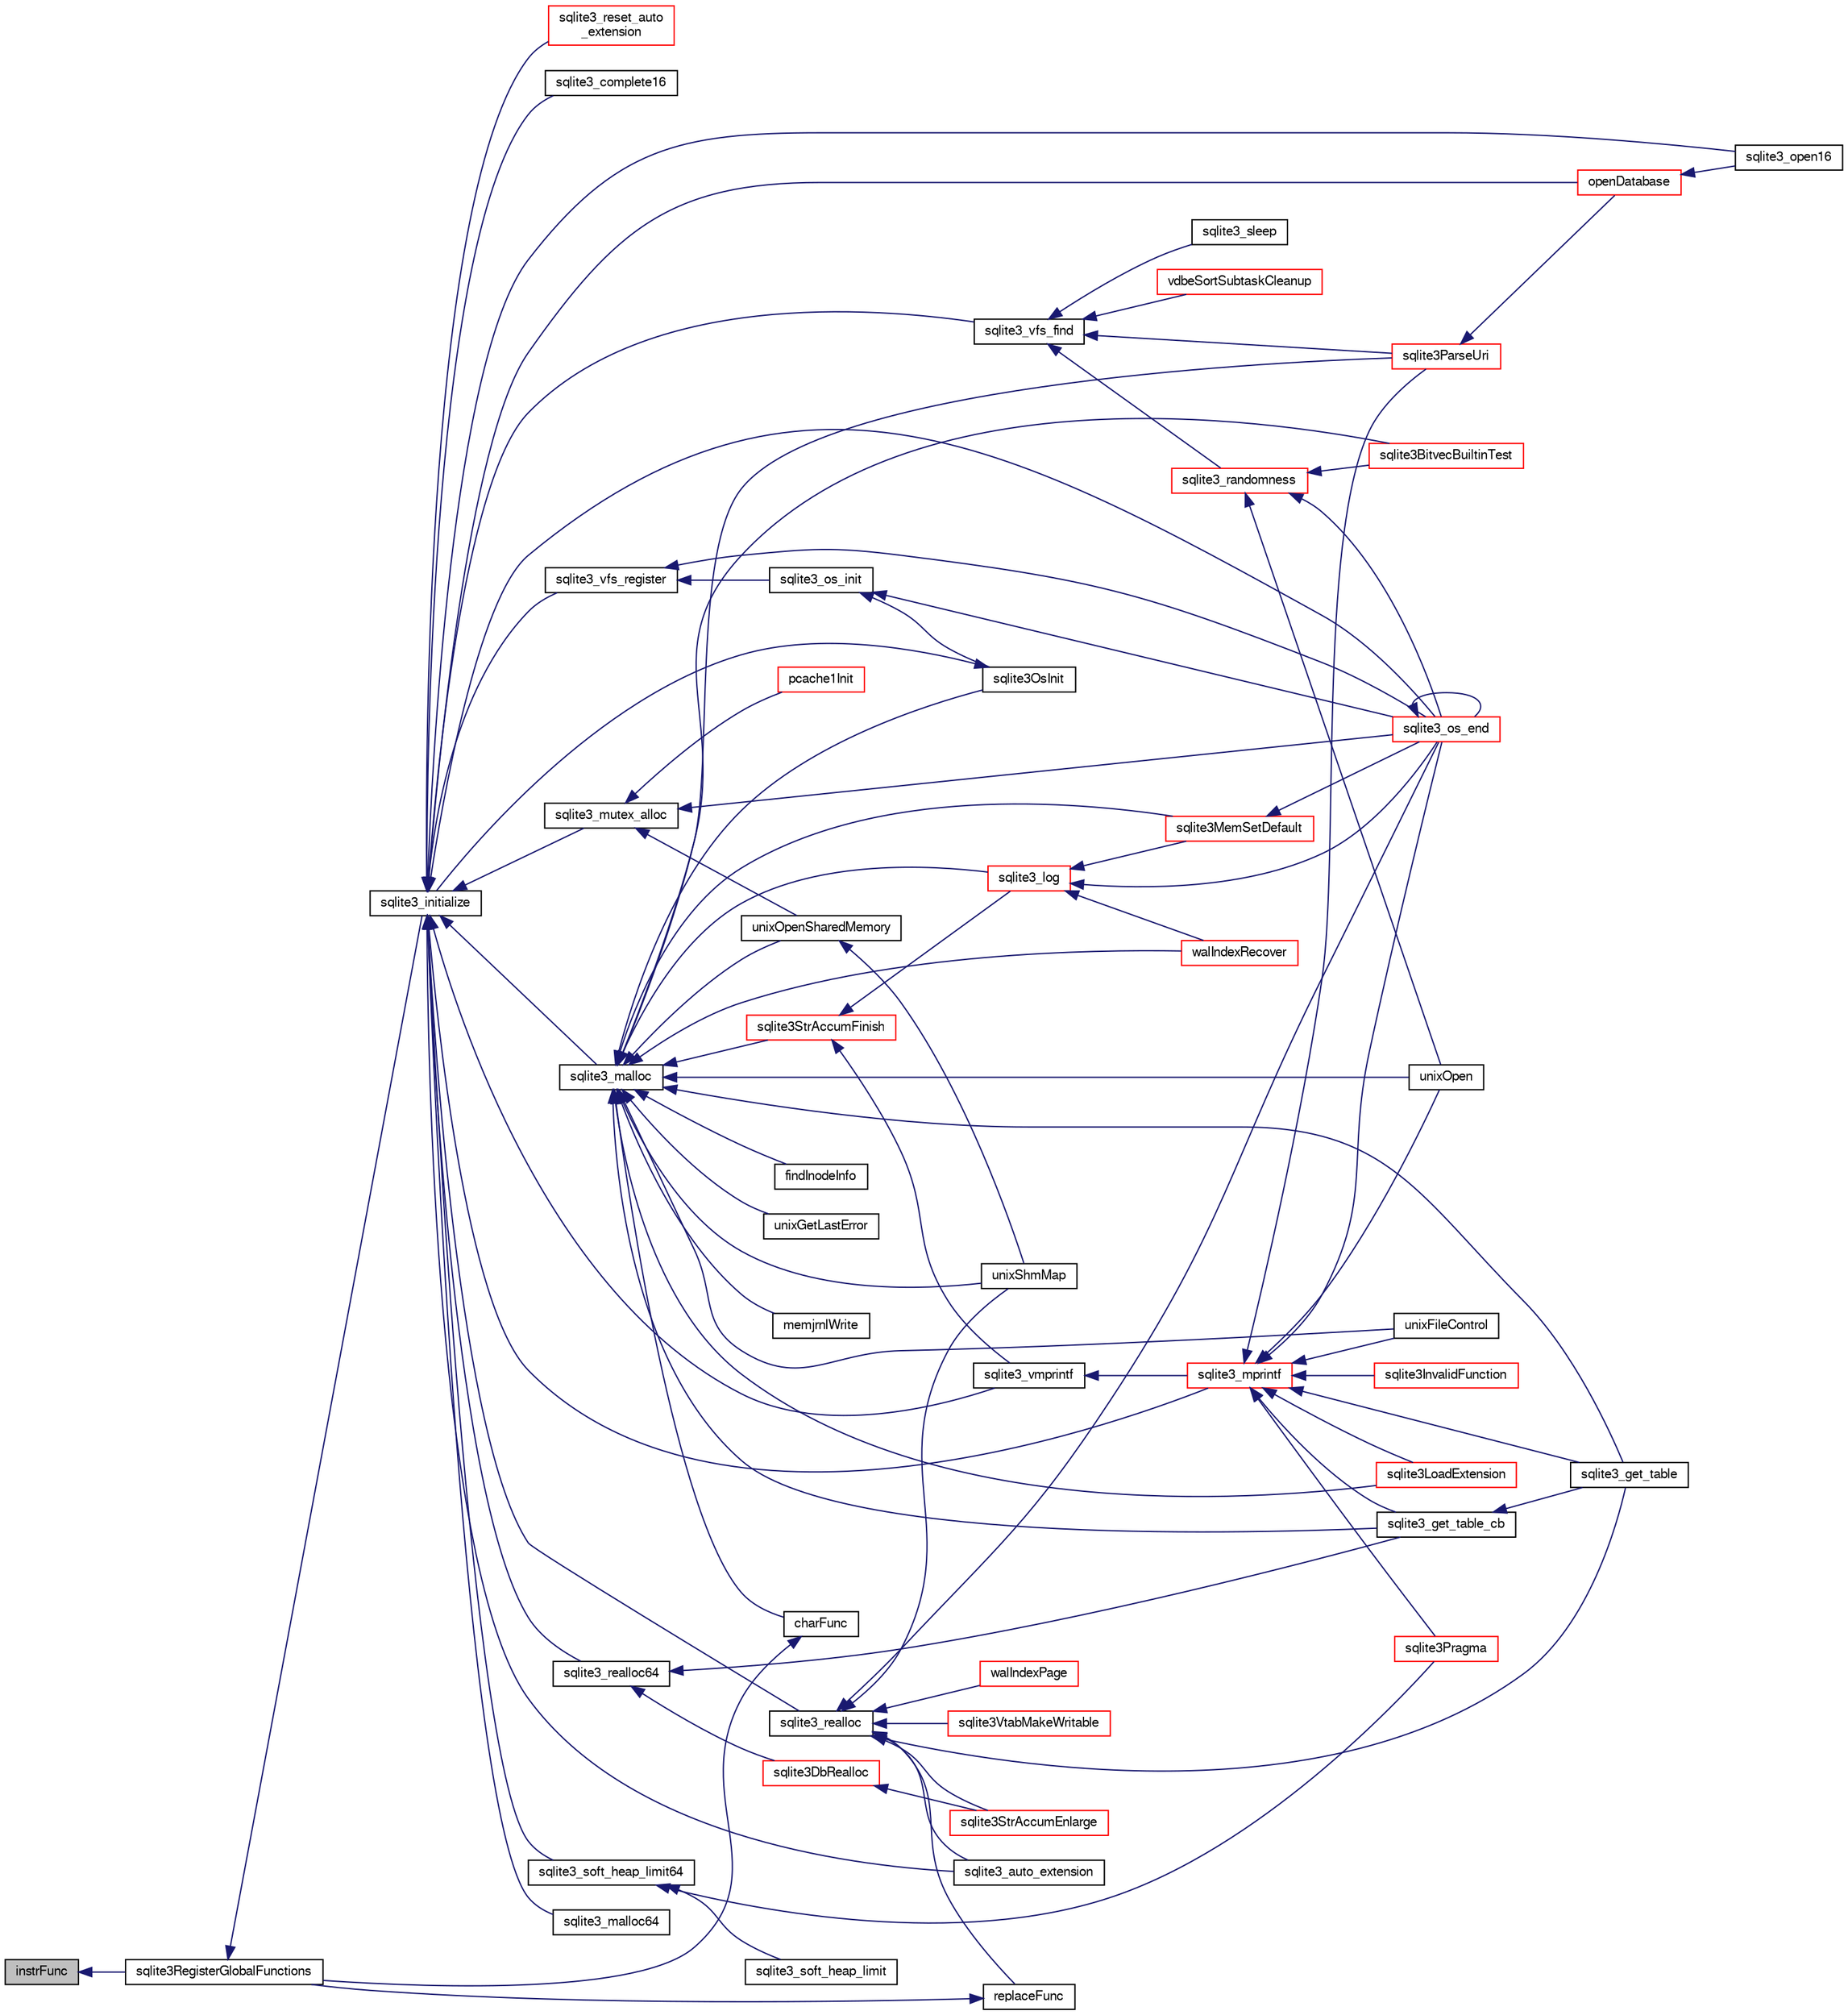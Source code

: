 digraph "instrFunc"
{
  edge [fontname="FreeSans",fontsize="10",labelfontname="FreeSans",labelfontsize="10"];
  node [fontname="FreeSans",fontsize="10",shape=record];
  rankdir="LR";
  Node142021 [label="instrFunc",height=0.2,width=0.4,color="black", fillcolor="grey75", style="filled", fontcolor="black"];
  Node142021 -> Node142022 [dir="back",color="midnightblue",fontsize="10",style="solid",fontname="FreeSans"];
  Node142022 [label="sqlite3RegisterGlobalFunctions",height=0.2,width=0.4,color="black", fillcolor="white", style="filled",URL="$sqlite3_8c.html#a9f75bd111010f29e1b8d74344473c4ec"];
  Node142022 -> Node142023 [dir="back",color="midnightblue",fontsize="10",style="solid",fontname="FreeSans"];
  Node142023 [label="sqlite3_initialize",height=0.2,width=0.4,color="black", fillcolor="white", style="filled",URL="$sqlite3_8h.html#ab0c0ee2d5d4cf8b28e9572296a8861df"];
  Node142023 -> Node142024 [dir="back",color="midnightblue",fontsize="10",style="solid",fontname="FreeSans"];
  Node142024 [label="sqlite3_vfs_find",height=0.2,width=0.4,color="black", fillcolor="white", style="filled",URL="$sqlite3_8h.html#ac201a26de3dfa1d6deb8069eb8d95627"];
  Node142024 -> Node142025 [dir="back",color="midnightblue",fontsize="10",style="solid",fontname="FreeSans"];
  Node142025 [label="sqlite3_randomness",height=0.2,width=0.4,color="red", fillcolor="white", style="filled",URL="$sqlite3_8h.html#aa452ad88657d4606e137b09c4e9315c7"];
  Node142025 -> Node142029 [dir="back",color="midnightblue",fontsize="10",style="solid",fontname="FreeSans"];
  Node142029 [label="unixOpen",height=0.2,width=0.4,color="black", fillcolor="white", style="filled",URL="$sqlite3_8c.html#a8ed5efc47b6e14f7805cd1bb9b215775"];
  Node142025 -> Node142030 [dir="back",color="midnightblue",fontsize="10",style="solid",fontname="FreeSans"];
  Node142030 [label="sqlite3_os_end",height=0.2,width=0.4,color="red", fillcolor="white", style="filled",URL="$sqlite3_8h.html#a2288c95881ecca13d994e42b6a958906"];
  Node142030 -> Node142030 [dir="back",color="midnightblue",fontsize="10",style="solid",fontname="FreeSans"];
  Node142025 -> Node142032 [dir="back",color="midnightblue",fontsize="10",style="solid",fontname="FreeSans"];
  Node142032 [label="sqlite3BitvecBuiltinTest",height=0.2,width=0.4,color="red", fillcolor="white", style="filled",URL="$sqlite3_8c.html#a9b4e3e921ce1ede6f10a9106c034ff9b"];
  Node142024 -> Node142428 [dir="back",color="midnightblue",fontsize="10",style="solid",fontname="FreeSans"];
  Node142428 [label="vdbeSortSubtaskCleanup",height=0.2,width=0.4,color="red", fillcolor="white", style="filled",URL="$sqlite3_8c.html#abc8ce4c3ef58cc10f5b27642aab32b30"];
  Node142024 -> Node142431 [dir="back",color="midnightblue",fontsize="10",style="solid",fontname="FreeSans"];
  Node142431 [label="sqlite3ParseUri",height=0.2,width=0.4,color="red", fillcolor="white", style="filled",URL="$sqlite3_8c.html#aaa912f29a67460d8b2186c97056e8767"];
  Node142431 -> Node142274 [dir="back",color="midnightblue",fontsize="10",style="solid",fontname="FreeSans"];
  Node142274 [label="openDatabase",height=0.2,width=0.4,color="red", fillcolor="white", style="filled",URL="$sqlite3_8c.html#a6a9c3bc3a64234e863413f41db473758"];
  Node142274 -> Node142277 [dir="back",color="midnightblue",fontsize="10",style="solid",fontname="FreeSans"];
  Node142277 [label="sqlite3_open16",height=0.2,width=0.4,color="black", fillcolor="white", style="filled",URL="$sqlite3_8h.html#adbc401bb96713f32e553db32f6f3ca33"];
  Node142024 -> Node142432 [dir="back",color="midnightblue",fontsize="10",style="solid",fontname="FreeSans"];
  Node142432 [label="sqlite3_sleep",height=0.2,width=0.4,color="black", fillcolor="white", style="filled",URL="$sqlite3_8h.html#ad0c133ddbbecb6433f3c6ebef8966efa"];
  Node142023 -> Node142433 [dir="back",color="midnightblue",fontsize="10",style="solid",fontname="FreeSans"];
  Node142433 [label="sqlite3_vfs_register",height=0.2,width=0.4,color="black", fillcolor="white", style="filled",URL="$sqlite3_8h.html#a7184b289ccd4c4c7200589137d88c4ae"];
  Node142433 -> Node142434 [dir="back",color="midnightblue",fontsize="10",style="solid",fontname="FreeSans"];
  Node142434 [label="sqlite3_os_init",height=0.2,width=0.4,color="black", fillcolor="white", style="filled",URL="$sqlite3_8h.html#acebc2290d00a32d3afe2361f2979038b"];
  Node142434 -> Node142435 [dir="back",color="midnightblue",fontsize="10",style="solid",fontname="FreeSans"];
  Node142435 [label="sqlite3OsInit",height=0.2,width=0.4,color="black", fillcolor="white", style="filled",URL="$sqlite3_8c.html#afeaa886fe1ca086a30fd278b1d069762"];
  Node142435 -> Node142023 [dir="back",color="midnightblue",fontsize="10",style="solid",fontname="FreeSans"];
  Node142434 -> Node142030 [dir="back",color="midnightblue",fontsize="10",style="solid",fontname="FreeSans"];
  Node142433 -> Node142030 [dir="back",color="midnightblue",fontsize="10",style="solid",fontname="FreeSans"];
  Node142023 -> Node142436 [dir="back",color="midnightblue",fontsize="10",style="solid",fontname="FreeSans"];
  Node142436 [label="sqlite3_mutex_alloc",height=0.2,width=0.4,color="black", fillcolor="white", style="filled",URL="$sqlite3_8h.html#aa3f89418cd18e99596435c958b29b650"];
  Node142436 -> Node142437 [dir="back",color="midnightblue",fontsize="10",style="solid",fontname="FreeSans"];
  Node142437 [label="unixOpenSharedMemory",height=0.2,width=0.4,color="black", fillcolor="white", style="filled",URL="$sqlite3_8c.html#a30775afa2e08ca6ddc7853326afed7c7"];
  Node142437 -> Node142438 [dir="back",color="midnightblue",fontsize="10",style="solid",fontname="FreeSans"];
  Node142438 [label="unixShmMap",height=0.2,width=0.4,color="black", fillcolor="white", style="filled",URL="$sqlite3_8c.html#aeaa77f0ab08a4f4ee5f86e8c9727e974"];
  Node142436 -> Node142030 [dir="back",color="midnightblue",fontsize="10",style="solid",fontname="FreeSans"];
  Node142436 -> Node142439 [dir="back",color="midnightblue",fontsize="10",style="solid",fontname="FreeSans"];
  Node142439 [label="pcache1Init",height=0.2,width=0.4,color="red", fillcolor="white", style="filled",URL="$sqlite3_8c.html#a05e9c1daf3dd812db1d769b69b20e069"];
  Node142023 -> Node142509 [dir="back",color="midnightblue",fontsize="10",style="solid",fontname="FreeSans"];
  Node142509 [label="sqlite3_soft_heap_limit64",height=0.2,width=0.4,color="black", fillcolor="white", style="filled",URL="$sqlite3_8h.html#ab37b3a4d1652e3acb2c43d1252e6b852"];
  Node142509 -> Node142510 [dir="back",color="midnightblue",fontsize="10",style="solid",fontname="FreeSans"];
  Node142510 [label="sqlite3_soft_heap_limit",height=0.2,width=0.4,color="black", fillcolor="white", style="filled",URL="$sqlite3_8h.html#a18c3472581de3072201723e798524fdc"];
  Node142509 -> Node142117 [dir="back",color="midnightblue",fontsize="10",style="solid",fontname="FreeSans"];
  Node142117 [label="sqlite3Pragma",height=0.2,width=0.4,color="red", fillcolor="white", style="filled",URL="$sqlite3_8c.html#a111391370f58f8e6a6eca51fd34d62ed"];
  Node142023 -> Node142511 [dir="back",color="midnightblue",fontsize="10",style="solid",fontname="FreeSans"];
  Node142511 [label="sqlite3_malloc",height=0.2,width=0.4,color="black", fillcolor="white", style="filled",URL="$sqlite3_8h.html#a510e31845345737f17d86ce0b2328356"];
  Node142511 -> Node142435 [dir="back",color="midnightblue",fontsize="10",style="solid",fontname="FreeSans"];
  Node142511 -> Node142507 [dir="back",color="midnightblue",fontsize="10",style="solid",fontname="FreeSans"];
  Node142507 [label="sqlite3MemSetDefault",height=0.2,width=0.4,color="red", fillcolor="white", style="filled",URL="$sqlite3_8c.html#a162fbfd727e92c5f8f72625b5ff62549"];
  Node142507 -> Node142030 [dir="back",color="midnightblue",fontsize="10",style="solid",fontname="FreeSans"];
  Node142511 -> Node142512 [dir="back",color="midnightblue",fontsize="10",style="solid",fontname="FreeSans"];
  Node142512 [label="sqlite3StrAccumFinish",height=0.2,width=0.4,color="red", fillcolor="white", style="filled",URL="$sqlite3_8c.html#adb7f26b10ac1b847db6f000ef4c2e2ba"];
  Node142512 -> Node142586 [dir="back",color="midnightblue",fontsize="10",style="solid",fontname="FreeSans"];
  Node142586 [label="sqlite3_vmprintf",height=0.2,width=0.4,color="black", fillcolor="white", style="filled",URL="$sqlite3_8h.html#ac240de67ddf003828f16a6d9dd3fa3ca"];
  Node142586 -> Node142587 [dir="back",color="midnightblue",fontsize="10",style="solid",fontname="FreeSans"];
  Node142587 [label="sqlite3_mprintf",height=0.2,width=0.4,color="red", fillcolor="white", style="filled",URL="$sqlite3_8h.html#a9533933e57f7ccbb48c32041ce3a8862"];
  Node142587 -> Node142028 [dir="back",color="midnightblue",fontsize="10",style="solid",fontname="FreeSans"];
  Node142028 [label="unixFileControl",height=0.2,width=0.4,color="black", fillcolor="white", style="filled",URL="$sqlite3_8c.html#ad71f213fa385cc58f307cefd953c03ae"];
  Node142587 -> Node142029 [dir="back",color="midnightblue",fontsize="10",style="solid",fontname="FreeSans"];
  Node142587 -> Node142030 [dir="back",color="midnightblue",fontsize="10",style="solid",fontname="FreeSans"];
  Node142587 -> Node142588 [dir="back",color="midnightblue",fontsize="10",style="solid",fontname="FreeSans"];
  Node142588 [label="sqlite3InvalidFunction",height=0.2,width=0.4,color="red", fillcolor="white", style="filled",URL="$sqlite3_8c.html#af6025be1f4733eabe60702a187c97da9"];
  Node142587 -> Node142590 [dir="back",color="midnightblue",fontsize="10",style="solid",fontname="FreeSans"];
  Node142590 [label="sqlite3LoadExtension",height=0.2,width=0.4,color="red", fillcolor="white", style="filled",URL="$sqlite3_8c.html#a3b46232455de4779a67c63b2c9004245"];
  Node142587 -> Node142117 [dir="back",color="midnightblue",fontsize="10",style="solid",fontname="FreeSans"];
  Node142587 -> Node142593 [dir="back",color="midnightblue",fontsize="10",style="solid",fontname="FreeSans"];
  Node142593 [label="sqlite3_get_table_cb",height=0.2,width=0.4,color="black", fillcolor="white", style="filled",URL="$sqlite3_8c.html#a1dbaba1b543953c0dade97357c5866b1"];
  Node142593 -> Node142233 [dir="back",color="midnightblue",fontsize="10",style="solid",fontname="FreeSans"];
  Node142233 [label="sqlite3_get_table",height=0.2,width=0.4,color="black", fillcolor="white", style="filled",URL="$sqlite3_8h.html#a5effeac4e12df57beaa35c5be1f61579"];
  Node142587 -> Node142233 [dir="back",color="midnightblue",fontsize="10",style="solid",fontname="FreeSans"];
  Node142587 -> Node142431 [dir="back",color="midnightblue",fontsize="10",style="solid",fontname="FreeSans"];
  Node142512 -> Node142696 [dir="back",color="midnightblue",fontsize="10",style="solid",fontname="FreeSans"];
  Node142696 [label="sqlite3_log",height=0.2,width=0.4,color="red", fillcolor="white", style="filled",URL="$sqlite3_8h.html#a298c9699bf9c143662c6b1fec4b2dc3b"];
  Node142696 -> Node142507 [dir="back",color="midnightblue",fontsize="10",style="solid",fontname="FreeSans"];
  Node142696 -> Node142030 [dir="back",color="midnightblue",fontsize="10",style="solid",fontname="FreeSans"];
  Node142696 -> Node142625 [dir="back",color="midnightblue",fontsize="10",style="solid",fontname="FreeSans"];
  Node142625 [label="walIndexRecover",height=0.2,width=0.4,color="red", fillcolor="white", style="filled",URL="$sqlite3_8c.html#ab4ee99f3710323acbeb6c495dd18d205"];
  Node142511 -> Node142696 [dir="back",color="midnightblue",fontsize="10",style="solid",fontname="FreeSans"];
  Node142511 -> Node142775 [dir="back",color="midnightblue",fontsize="10",style="solid",fontname="FreeSans"];
  Node142775 [label="findInodeInfo",height=0.2,width=0.4,color="black", fillcolor="white", style="filled",URL="$sqlite3_8c.html#ac92c39062e69a79c4a62dfd55242c782"];
  Node142511 -> Node142028 [dir="back",color="midnightblue",fontsize="10",style="solid",fontname="FreeSans"];
  Node142511 -> Node142437 [dir="back",color="midnightblue",fontsize="10",style="solid",fontname="FreeSans"];
  Node142511 -> Node142438 [dir="back",color="midnightblue",fontsize="10",style="solid",fontname="FreeSans"];
  Node142511 -> Node142029 [dir="back",color="midnightblue",fontsize="10",style="solid",fontname="FreeSans"];
  Node142511 -> Node142608 [dir="back",color="midnightblue",fontsize="10",style="solid",fontname="FreeSans"];
  Node142608 [label="unixGetLastError",height=0.2,width=0.4,color="black", fillcolor="white", style="filled",URL="$sqlite3_8c.html#aed1e42f49d74b419c3c85b559dd61240"];
  Node142511 -> Node142032 [dir="back",color="midnightblue",fontsize="10",style="solid",fontname="FreeSans"];
  Node142511 -> Node142625 [dir="back",color="midnightblue",fontsize="10",style="solid",fontname="FreeSans"];
  Node142511 -> Node142776 [dir="back",color="midnightblue",fontsize="10",style="solid",fontname="FreeSans"];
  Node142776 [label="memjrnlWrite",height=0.2,width=0.4,color="black", fillcolor="white", style="filled",URL="$sqlite3_8c.html#af8bd7d5d7eafce5542f8de300a120c47"];
  Node142511 -> Node142777 [dir="back",color="midnightblue",fontsize="10",style="solid",fontname="FreeSans"];
  Node142777 [label="charFunc",height=0.2,width=0.4,color="black", fillcolor="white", style="filled",URL="$sqlite3_8c.html#ab9b72ce47fcea3c3b92e816435a0fd91"];
  Node142777 -> Node142022 [dir="back",color="midnightblue",fontsize="10",style="solid",fontname="FreeSans"];
  Node142511 -> Node142590 [dir="back",color="midnightblue",fontsize="10",style="solid",fontname="FreeSans"];
  Node142511 -> Node142593 [dir="back",color="midnightblue",fontsize="10",style="solid",fontname="FreeSans"];
  Node142511 -> Node142233 [dir="back",color="midnightblue",fontsize="10",style="solid",fontname="FreeSans"];
  Node142511 -> Node142431 [dir="back",color="midnightblue",fontsize="10",style="solid",fontname="FreeSans"];
  Node142023 -> Node142778 [dir="back",color="midnightblue",fontsize="10",style="solid",fontname="FreeSans"];
  Node142778 [label="sqlite3_malloc64",height=0.2,width=0.4,color="black", fillcolor="white", style="filled",URL="$sqlite3_8h.html#a12b7ee85e539ea28c130c5c75b96a82a"];
  Node142023 -> Node142779 [dir="back",color="midnightblue",fontsize="10",style="solid",fontname="FreeSans"];
  Node142779 [label="sqlite3_realloc",height=0.2,width=0.4,color="black", fillcolor="white", style="filled",URL="$sqlite3_8h.html#a627f0eeface58024ef47403d8cc76b35"];
  Node142779 -> Node142780 [dir="back",color="midnightblue",fontsize="10",style="solid",fontname="FreeSans"];
  Node142780 [label="sqlite3StrAccumEnlarge",height=0.2,width=0.4,color="red", fillcolor="white", style="filled",URL="$sqlite3_8c.html#a38976500a97c69d65086eeccca82dd96"];
  Node142779 -> Node142438 [dir="back",color="midnightblue",fontsize="10",style="solid",fontname="FreeSans"];
  Node142779 -> Node142030 [dir="back",color="midnightblue",fontsize="10",style="solid",fontname="FreeSans"];
  Node142779 -> Node142786 [dir="back",color="midnightblue",fontsize="10",style="solid",fontname="FreeSans"];
  Node142786 [label="walIndexPage",height=0.2,width=0.4,color="red", fillcolor="white", style="filled",URL="$sqlite3_8c.html#affd3251fd1aa1218170d421177256e24"];
  Node142779 -> Node142649 [dir="back",color="midnightblue",fontsize="10",style="solid",fontname="FreeSans"];
  Node142649 [label="replaceFunc",height=0.2,width=0.4,color="black", fillcolor="white", style="filled",URL="$sqlite3_8c.html#a752b98a7c55d204c397a4902b49b1ce4"];
  Node142649 -> Node142022 [dir="back",color="midnightblue",fontsize="10",style="solid",fontname="FreeSans"];
  Node142779 -> Node142795 [dir="back",color="midnightblue",fontsize="10",style="solid",fontname="FreeSans"];
  Node142795 [label="sqlite3_auto_extension",height=0.2,width=0.4,color="black", fillcolor="white", style="filled",URL="$sqlite3_8h.html#a85a95b45e94f6bcd52aa39b6acdb36d7"];
  Node142779 -> Node142233 [dir="back",color="midnightblue",fontsize="10",style="solid",fontname="FreeSans"];
  Node142779 -> Node142796 [dir="back",color="midnightblue",fontsize="10",style="solid",fontname="FreeSans"];
  Node142796 [label="sqlite3VtabMakeWritable",height=0.2,width=0.4,color="red", fillcolor="white", style="filled",URL="$sqlite3_8c.html#a58c646608238d2619371c3e8b6bc0d86"];
  Node142023 -> Node142797 [dir="back",color="midnightblue",fontsize="10",style="solid",fontname="FreeSans"];
  Node142797 [label="sqlite3_realloc64",height=0.2,width=0.4,color="black", fillcolor="white", style="filled",URL="$sqlite3_8h.html#afe88c85e9f864a3fd92941cad197245d"];
  Node142797 -> Node142798 [dir="back",color="midnightblue",fontsize="10",style="solid",fontname="FreeSans"];
  Node142798 [label="sqlite3DbRealloc",height=0.2,width=0.4,color="red", fillcolor="white", style="filled",URL="$sqlite3_8c.html#ae028f4902a9d29bcaf310ff289ee87dc"];
  Node142798 -> Node142780 [dir="back",color="midnightblue",fontsize="10",style="solid",fontname="FreeSans"];
  Node142797 -> Node142593 [dir="back",color="midnightblue",fontsize="10",style="solid",fontname="FreeSans"];
  Node142023 -> Node142586 [dir="back",color="midnightblue",fontsize="10",style="solid",fontname="FreeSans"];
  Node142023 -> Node142587 [dir="back",color="midnightblue",fontsize="10",style="solid",fontname="FreeSans"];
  Node142023 -> Node142030 [dir="back",color="midnightblue",fontsize="10",style="solid",fontname="FreeSans"];
  Node142023 -> Node142795 [dir="back",color="midnightblue",fontsize="10",style="solid",fontname="FreeSans"];
  Node142023 -> Node142897 [dir="back",color="midnightblue",fontsize="10",style="solid",fontname="FreeSans"];
  Node142897 [label="sqlite3_reset_auto\l_extension",height=0.2,width=0.4,color="red", fillcolor="white", style="filled",URL="$sqlite3_8h.html#ac33f4064ae6690cada7bdc89e8153ffc"];
  Node142023 -> Node142762 [dir="back",color="midnightblue",fontsize="10",style="solid",fontname="FreeSans"];
  Node142762 [label="sqlite3_complete16",height=0.2,width=0.4,color="black", fillcolor="white", style="filled",URL="$sqlite3_8h.html#a3260341c2ef82787acca48414a1d03a1"];
  Node142023 -> Node142274 [dir="back",color="midnightblue",fontsize="10",style="solid",fontname="FreeSans"];
  Node142023 -> Node142277 [dir="back",color="midnightblue",fontsize="10",style="solid",fontname="FreeSans"];
}
